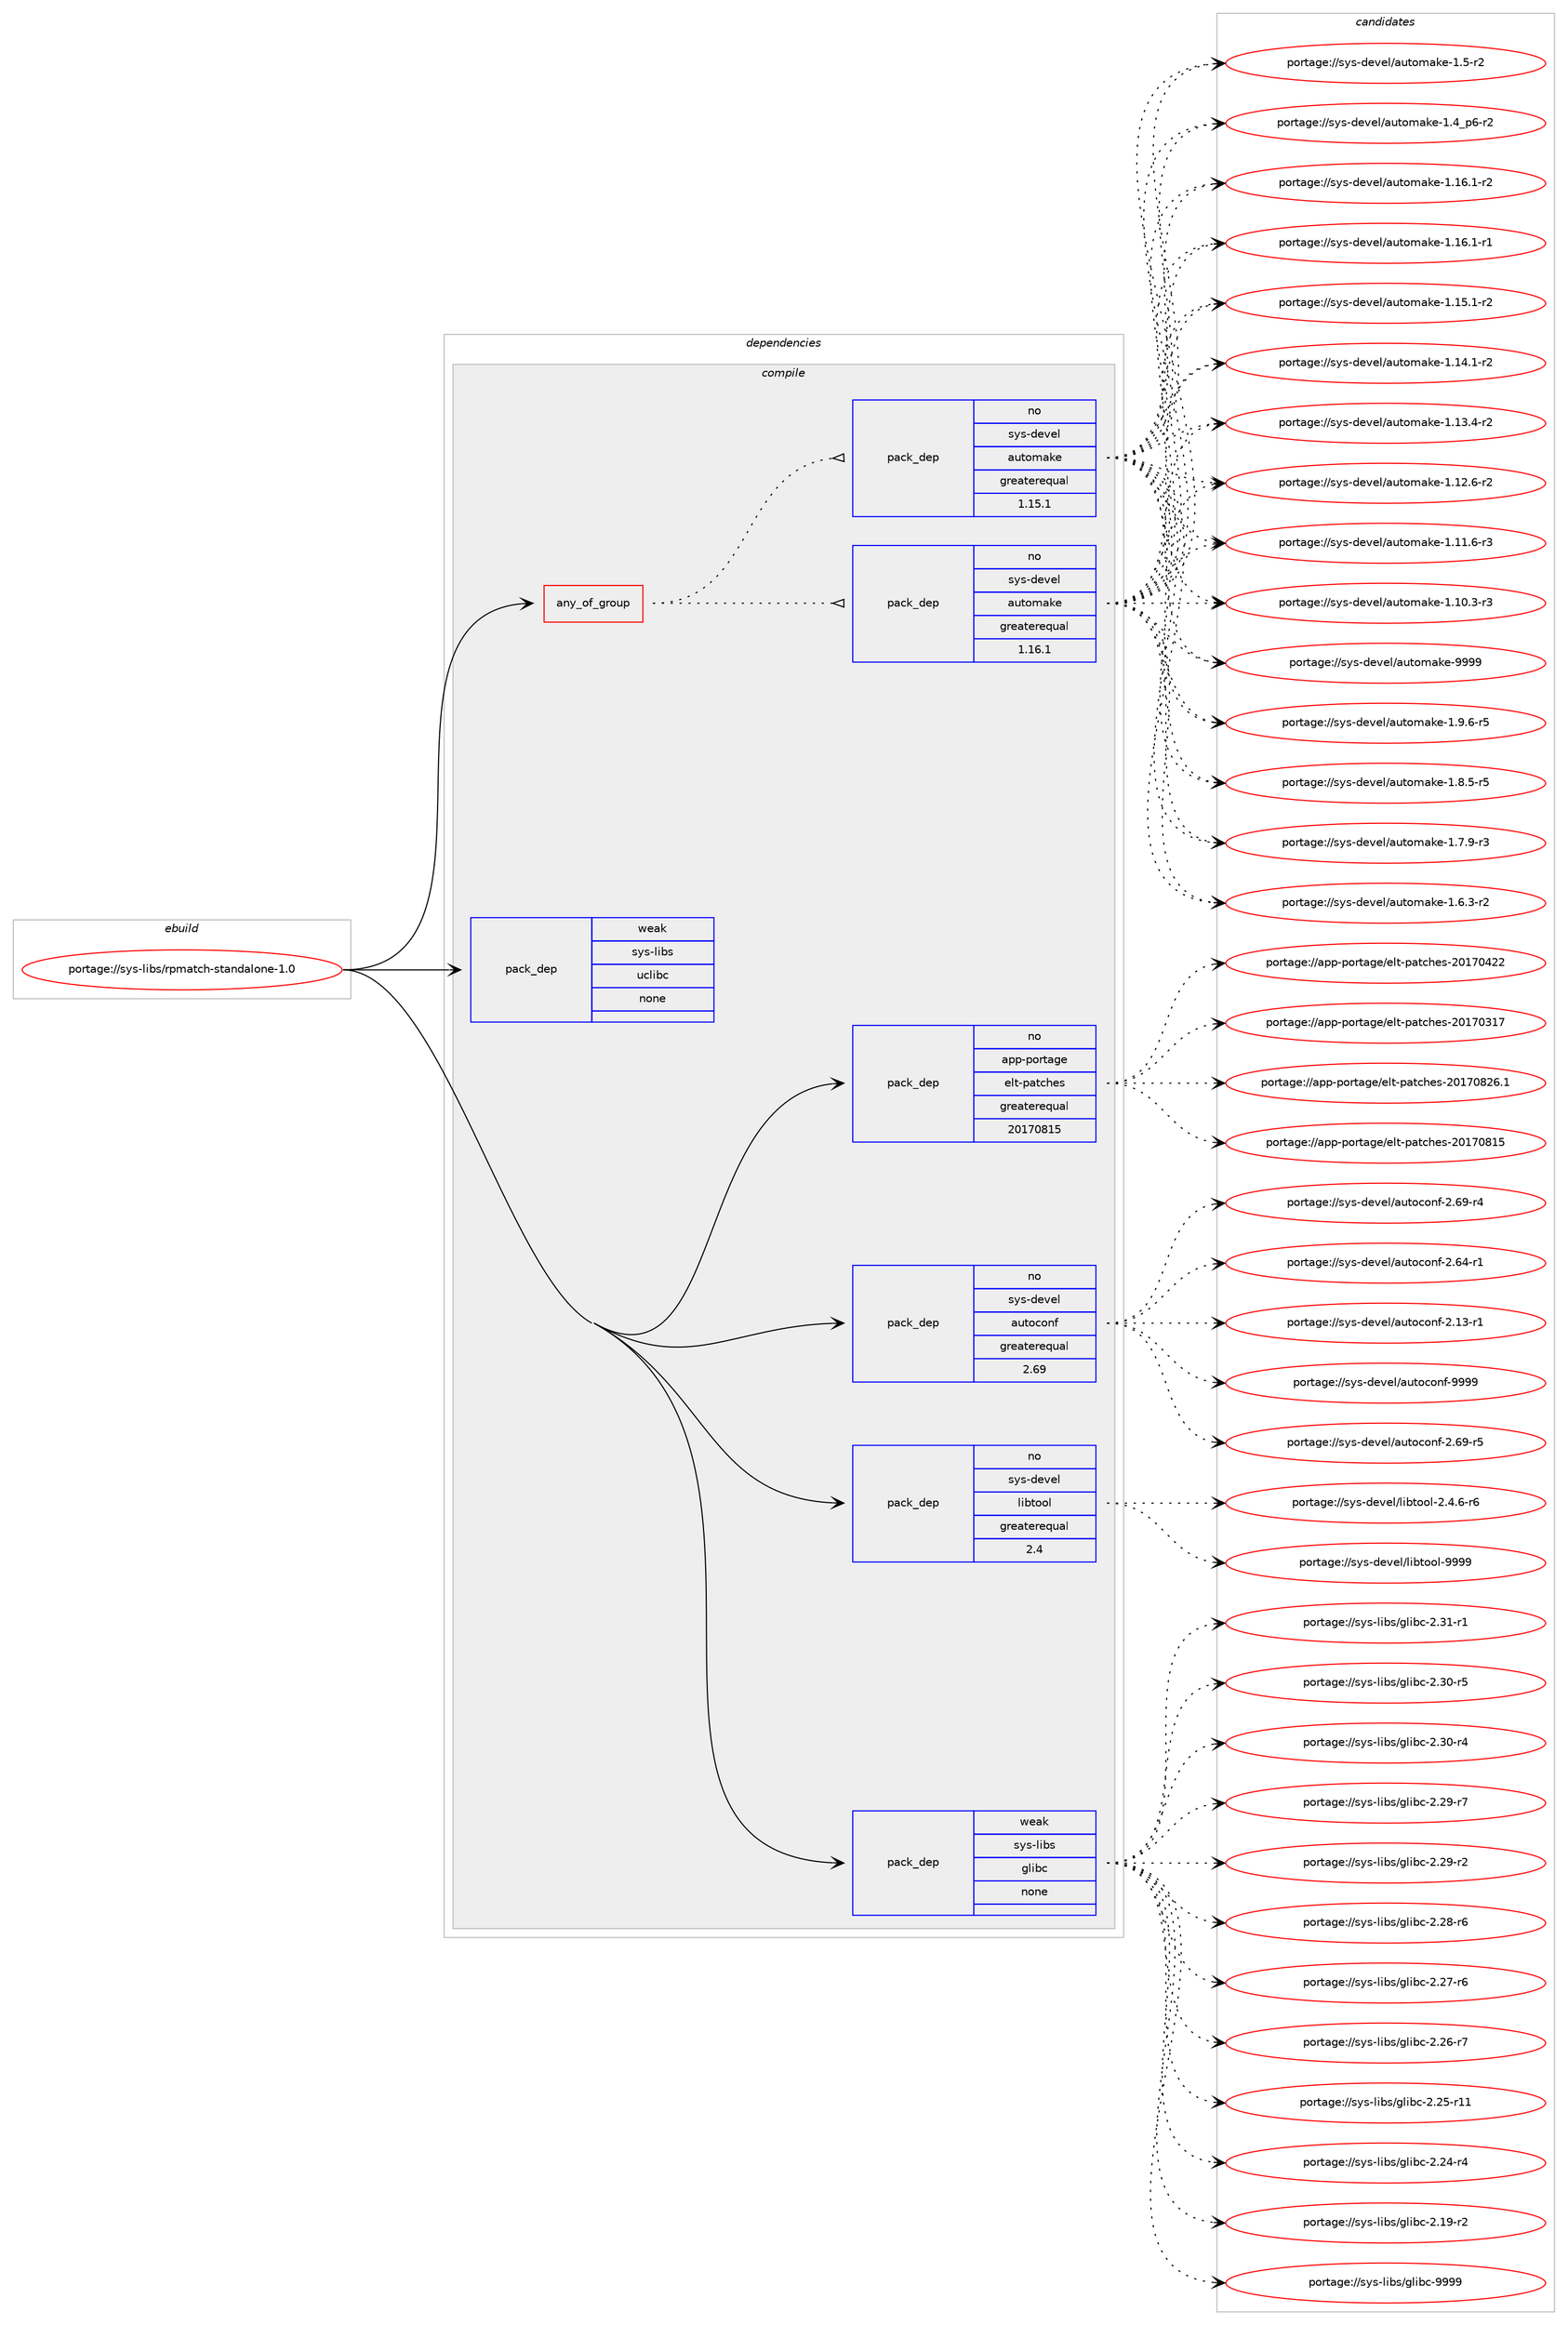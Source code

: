 digraph prolog {

# *************
# Graph options
# *************

newrank=true;
concentrate=true;
compound=true;
graph [rankdir=LR,fontname=Helvetica,fontsize=10,ranksep=1.5];#, ranksep=2.5, nodesep=0.2];
edge  [arrowhead=vee];
node  [fontname=Helvetica,fontsize=10];

# **********
# The ebuild
# **********

subgraph cluster_leftcol {
color=gray;
rank=same;
label=<<i>ebuild</i>>;
id [label="portage://sys-libs/rpmatch-standalone-1.0", color=red, width=4, href="../sys-libs/rpmatch-standalone-1.0.svg"];
}

# ****************
# The dependencies
# ****************

subgraph cluster_midcol {
color=gray;
label=<<i>dependencies</i>>;
subgraph cluster_compile {
fillcolor="#eeeeee";
style=filled;
label=<<i>compile</i>>;
subgraph any572 {
dependency21129 [label=<<TABLE BORDER="0" CELLBORDER="1" CELLSPACING="0" CELLPADDING="4"><TR><TD CELLPADDING="10">any_of_group</TD></TR></TABLE>>, shape=none, color=red];subgraph pack17446 {
dependency21130 [label=<<TABLE BORDER="0" CELLBORDER="1" CELLSPACING="0" CELLPADDING="4" WIDTH="220"><TR><TD ROWSPAN="6" CELLPADDING="30">pack_dep</TD></TR><TR><TD WIDTH="110">no</TD></TR><TR><TD>sys-devel</TD></TR><TR><TD>automake</TD></TR><TR><TD>greaterequal</TD></TR><TR><TD>1.16.1</TD></TR></TABLE>>, shape=none, color=blue];
}
dependency21129:e -> dependency21130:w [weight=20,style="dotted",arrowhead="oinv"];
subgraph pack17447 {
dependency21131 [label=<<TABLE BORDER="0" CELLBORDER="1" CELLSPACING="0" CELLPADDING="4" WIDTH="220"><TR><TD ROWSPAN="6" CELLPADDING="30">pack_dep</TD></TR><TR><TD WIDTH="110">no</TD></TR><TR><TD>sys-devel</TD></TR><TR><TD>automake</TD></TR><TR><TD>greaterequal</TD></TR><TR><TD>1.15.1</TD></TR></TABLE>>, shape=none, color=blue];
}
dependency21129:e -> dependency21131:w [weight=20,style="dotted",arrowhead="oinv"];
}
id:e -> dependency21129:w [weight=20,style="solid",arrowhead="vee"];
subgraph pack17448 {
dependency21132 [label=<<TABLE BORDER="0" CELLBORDER="1" CELLSPACING="0" CELLPADDING="4" WIDTH="220"><TR><TD ROWSPAN="6" CELLPADDING="30">pack_dep</TD></TR><TR><TD WIDTH="110">no</TD></TR><TR><TD>app-portage</TD></TR><TR><TD>elt-patches</TD></TR><TR><TD>greaterequal</TD></TR><TR><TD>20170815</TD></TR></TABLE>>, shape=none, color=blue];
}
id:e -> dependency21132:w [weight=20,style="solid",arrowhead="vee"];
subgraph pack17449 {
dependency21133 [label=<<TABLE BORDER="0" CELLBORDER="1" CELLSPACING="0" CELLPADDING="4" WIDTH="220"><TR><TD ROWSPAN="6" CELLPADDING="30">pack_dep</TD></TR><TR><TD WIDTH="110">no</TD></TR><TR><TD>sys-devel</TD></TR><TR><TD>autoconf</TD></TR><TR><TD>greaterequal</TD></TR><TR><TD>2.69</TD></TR></TABLE>>, shape=none, color=blue];
}
id:e -> dependency21133:w [weight=20,style="solid",arrowhead="vee"];
subgraph pack17450 {
dependency21134 [label=<<TABLE BORDER="0" CELLBORDER="1" CELLSPACING="0" CELLPADDING="4" WIDTH="220"><TR><TD ROWSPAN="6" CELLPADDING="30">pack_dep</TD></TR><TR><TD WIDTH="110">no</TD></TR><TR><TD>sys-devel</TD></TR><TR><TD>libtool</TD></TR><TR><TD>greaterequal</TD></TR><TR><TD>2.4</TD></TR></TABLE>>, shape=none, color=blue];
}
id:e -> dependency21134:w [weight=20,style="solid",arrowhead="vee"];
subgraph pack17451 {
dependency21135 [label=<<TABLE BORDER="0" CELLBORDER="1" CELLSPACING="0" CELLPADDING="4" WIDTH="220"><TR><TD ROWSPAN="6" CELLPADDING="30">pack_dep</TD></TR><TR><TD WIDTH="110">weak</TD></TR><TR><TD>sys-libs</TD></TR><TR><TD>glibc</TD></TR><TR><TD>none</TD></TR><TR><TD></TD></TR></TABLE>>, shape=none, color=blue];
}
id:e -> dependency21135:w [weight=20,style="solid",arrowhead="vee"];
subgraph pack17452 {
dependency21136 [label=<<TABLE BORDER="0" CELLBORDER="1" CELLSPACING="0" CELLPADDING="4" WIDTH="220"><TR><TD ROWSPAN="6" CELLPADDING="30">pack_dep</TD></TR><TR><TD WIDTH="110">weak</TD></TR><TR><TD>sys-libs</TD></TR><TR><TD>uclibc</TD></TR><TR><TD>none</TD></TR><TR><TD></TD></TR></TABLE>>, shape=none, color=blue];
}
id:e -> dependency21136:w [weight=20,style="solid",arrowhead="vee"];
}
subgraph cluster_compileandrun {
fillcolor="#eeeeee";
style=filled;
label=<<i>compile and run</i>>;
}
subgraph cluster_run {
fillcolor="#eeeeee";
style=filled;
label=<<i>run</i>>;
}
}

# **************
# The candidates
# **************

subgraph cluster_choices {
rank=same;
color=gray;
label=<<i>candidates</i>>;

subgraph choice17446 {
color=black;
nodesep=1;
choice115121115451001011181011084797117116111109971071014557575757 [label="portage://sys-devel/automake-9999", color=red, width=4,href="../sys-devel/automake-9999.svg"];
choice115121115451001011181011084797117116111109971071014549465746544511453 [label="portage://sys-devel/automake-1.9.6-r5", color=red, width=4,href="../sys-devel/automake-1.9.6-r5.svg"];
choice115121115451001011181011084797117116111109971071014549465646534511453 [label="portage://sys-devel/automake-1.8.5-r5", color=red, width=4,href="../sys-devel/automake-1.8.5-r5.svg"];
choice115121115451001011181011084797117116111109971071014549465546574511451 [label="portage://sys-devel/automake-1.7.9-r3", color=red, width=4,href="../sys-devel/automake-1.7.9-r3.svg"];
choice115121115451001011181011084797117116111109971071014549465446514511450 [label="portage://sys-devel/automake-1.6.3-r2", color=red, width=4,href="../sys-devel/automake-1.6.3-r2.svg"];
choice11512111545100101118101108479711711611110997107101454946534511450 [label="portage://sys-devel/automake-1.5-r2", color=red, width=4,href="../sys-devel/automake-1.5-r2.svg"];
choice115121115451001011181011084797117116111109971071014549465295112544511450 [label="portage://sys-devel/automake-1.4_p6-r2", color=red, width=4,href="../sys-devel/automake-1.4_p6-r2.svg"];
choice11512111545100101118101108479711711611110997107101454946495446494511450 [label="portage://sys-devel/automake-1.16.1-r2", color=red, width=4,href="../sys-devel/automake-1.16.1-r2.svg"];
choice11512111545100101118101108479711711611110997107101454946495446494511449 [label="portage://sys-devel/automake-1.16.1-r1", color=red, width=4,href="../sys-devel/automake-1.16.1-r1.svg"];
choice11512111545100101118101108479711711611110997107101454946495346494511450 [label="portage://sys-devel/automake-1.15.1-r2", color=red, width=4,href="../sys-devel/automake-1.15.1-r2.svg"];
choice11512111545100101118101108479711711611110997107101454946495246494511450 [label="portage://sys-devel/automake-1.14.1-r2", color=red, width=4,href="../sys-devel/automake-1.14.1-r2.svg"];
choice11512111545100101118101108479711711611110997107101454946495146524511450 [label="portage://sys-devel/automake-1.13.4-r2", color=red, width=4,href="../sys-devel/automake-1.13.4-r2.svg"];
choice11512111545100101118101108479711711611110997107101454946495046544511450 [label="portage://sys-devel/automake-1.12.6-r2", color=red, width=4,href="../sys-devel/automake-1.12.6-r2.svg"];
choice11512111545100101118101108479711711611110997107101454946494946544511451 [label="portage://sys-devel/automake-1.11.6-r3", color=red, width=4,href="../sys-devel/automake-1.11.6-r3.svg"];
choice11512111545100101118101108479711711611110997107101454946494846514511451 [label="portage://sys-devel/automake-1.10.3-r3", color=red, width=4,href="../sys-devel/automake-1.10.3-r3.svg"];
dependency21130:e -> choice115121115451001011181011084797117116111109971071014557575757:w [style=dotted,weight="100"];
dependency21130:e -> choice115121115451001011181011084797117116111109971071014549465746544511453:w [style=dotted,weight="100"];
dependency21130:e -> choice115121115451001011181011084797117116111109971071014549465646534511453:w [style=dotted,weight="100"];
dependency21130:e -> choice115121115451001011181011084797117116111109971071014549465546574511451:w [style=dotted,weight="100"];
dependency21130:e -> choice115121115451001011181011084797117116111109971071014549465446514511450:w [style=dotted,weight="100"];
dependency21130:e -> choice11512111545100101118101108479711711611110997107101454946534511450:w [style=dotted,weight="100"];
dependency21130:e -> choice115121115451001011181011084797117116111109971071014549465295112544511450:w [style=dotted,weight="100"];
dependency21130:e -> choice11512111545100101118101108479711711611110997107101454946495446494511450:w [style=dotted,weight="100"];
dependency21130:e -> choice11512111545100101118101108479711711611110997107101454946495446494511449:w [style=dotted,weight="100"];
dependency21130:e -> choice11512111545100101118101108479711711611110997107101454946495346494511450:w [style=dotted,weight="100"];
dependency21130:e -> choice11512111545100101118101108479711711611110997107101454946495246494511450:w [style=dotted,weight="100"];
dependency21130:e -> choice11512111545100101118101108479711711611110997107101454946495146524511450:w [style=dotted,weight="100"];
dependency21130:e -> choice11512111545100101118101108479711711611110997107101454946495046544511450:w [style=dotted,weight="100"];
dependency21130:e -> choice11512111545100101118101108479711711611110997107101454946494946544511451:w [style=dotted,weight="100"];
dependency21130:e -> choice11512111545100101118101108479711711611110997107101454946494846514511451:w [style=dotted,weight="100"];
}
subgraph choice17447 {
color=black;
nodesep=1;
choice115121115451001011181011084797117116111109971071014557575757 [label="portage://sys-devel/automake-9999", color=red, width=4,href="../sys-devel/automake-9999.svg"];
choice115121115451001011181011084797117116111109971071014549465746544511453 [label="portage://sys-devel/automake-1.9.6-r5", color=red, width=4,href="../sys-devel/automake-1.9.6-r5.svg"];
choice115121115451001011181011084797117116111109971071014549465646534511453 [label="portage://sys-devel/automake-1.8.5-r5", color=red, width=4,href="../sys-devel/automake-1.8.5-r5.svg"];
choice115121115451001011181011084797117116111109971071014549465546574511451 [label="portage://sys-devel/automake-1.7.9-r3", color=red, width=4,href="../sys-devel/automake-1.7.9-r3.svg"];
choice115121115451001011181011084797117116111109971071014549465446514511450 [label="portage://sys-devel/automake-1.6.3-r2", color=red, width=4,href="../sys-devel/automake-1.6.3-r2.svg"];
choice11512111545100101118101108479711711611110997107101454946534511450 [label="portage://sys-devel/automake-1.5-r2", color=red, width=4,href="../sys-devel/automake-1.5-r2.svg"];
choice115121115451001011181011084797117116111109971071014549465295112544511450 [label="portage://sys-devel/automake-1.4_p6-r2", color=red, width=4,href="../sys-devel/automake-1.4_p6-r2.svg"];
choice11512111545100101118101108479711711611110997107101454946495446494511450 [label="portage://sys-devel/automake-1.16.1-r2", color=red, width=4,href="../sys-devel/automake-1.16.1-r2.svg"];
choice11512111545100101118101108479711711611110997107101454946495446494511449 [label="portage://sys-devel/automake-1.16.1-r1", color=red, width=4,href="../sys-devel/automake-1.16.1-r1.svg"];
choice11512111545100101118101108479711711611110997107101454946495346494511450 [label="portage://sys-devel/automake-1.15.1-r2", color=red, width=4,href="../sys-devel/automake-1.15.1-r2.svg"];
choice11512111545100101118101108479711711611110997107101454946495246494511450 [label="portage://sys-devel/automake-1.14.1-r2", color=red, width=4,href="../sys-devel/automake-1.14.1-r2.svg"];
choice11512111545100101118101108479711711611110997107101454946495146524511450 [label="portage://sys-devel/automake-1.13.4-r2", color=red, width=4,href="../sys-devel/automake-1.13.4-r2.svg"];
choice11512111545100101118101108479711711611110997107101454946495046544511450 [label="portage://sys-devel/automake-1.12.6-r2", color=red, width=4,href="../sys-devel/automake-1.12.6-r2.svg"];
choice11512111545100101118101108479711711611110997107101454946494946544511451 [label="portage://sys-devel/automake-1.11.6-r3", color=red, width=4,href="../sys-devel/automake-1.11.6-r3.svg"];
choice11512111545100101118101108479711711611110997107101454946494846514511451 [label="portage://sys-devel/automake-1.10.3-r3", color=red, width=4,href="../sys-devel/automake-1.10.3-r3.svg"];
dependency21131:e -> choice115121115451001011181011084797117116111109971071014557575757:w [style=dotted,weight="100"];
dependency21131:e -> choice115121115451001011181011084797117116111109971071014549465746544511453:w [style=dotted,weight="100"];
dependency21131:e -> choice115121115451001011181011084797117116111109971071014549465646534511453:w [style=dotted,weight="100"];
dependency21131:e -> choice115121115451001011181011084797117116111109971071014549465546574511451:w [style=dotted,weight="100"];
dependency21131:e -> choice115121115451001011181011084797117116111109971071014549465446514511450:w [style=dotted,weight="100"];
dependency21131:e -> choice11512111545100101118101108479711711611110997107101454946534511450:w [style=dotted,weight="100"];
dependency21131:e -> choice115121115451001011181011084797117116111109971071014549465295112544511450:w [style=dotted,weight="100"];
dependency21131:e -> choice11512111545100101118101108479711711611110997107101454946495446494511450:w [style=dotted,weight="100"];
dependency21131:e -> choice11512111545100101118101108479711711611110997107101454946495446494511449:w [style=dotted,weight="100"];
dependency21131:e -> choice11512111545100101118101108479711711611110997107101454946495346494511450:w [style=dotted,weight="100"];
dependency21131:e -> choice11512111545100101118101108479711711611110997107101454946495246494511450:w [style=dotted,weight="100"];
dependency21131:e -> choice11512111545100101118101108479711711611110997107101454946495146524511450:w [style=dotted,weight="100"];
dependency21131:e -> choice11512111545100101118101108479711711611110997107101454946495046544511450:w [style=dotted,weight="100"];
dependency21131:e -> choice11512111545100101118101108479711711611110997107101454946494946544511451:w [style=dotted,weight="100"];
dependency21131:e -> choice11512111545100101118101108479711711611110997107101454946494846514511451:w [style=dotted,weight="100"];
}
subgraph choice17448 {
color=black;
nodesep=1;
choice971121124511211111411697103101471011081164511297116991041011154550484955485650544649 [label="portage://app-portage/elt-patches-20170826.1", color=red, width=4,href="../app-portage/elt-patches-20170826.1.svg"];
choice97112112451121111141169710310147101108116451129711699104101115455048495548564953 [label="portage://app-portage/elt-patches-20170815", color=red, width=4,href="../app-portage/elt-patches-20170815.svg"];
choice97112112451121111141169710310147101108116451129711699104101115455048495548525050 [label="portage://app-portage/elt-patches-20170422", color=red, width=4,href="../app-portage/elt-patches-20170422.svg"];
choice97112112451121111141169710310147101108116451129711699104101115455048495548514955 [label="portage://app-portage/elt-patches-20170317", color=red, width=4,href="../app-portage/elt-patches-20170317.svg"];
dependency21132:e -> choice971121124511211111411697103101471011081164511297116991041011154550484955485650544649:w [style=dotted,weight="100"];
dependency21132:e -> choice97112112451121111141169710310147101108116451129711699104101115455048495548564953:w [style=dotted,weight="100"];
dependency21132:e -> choice97112112451121111141169710310147101108116451129711699104101115455048495548525050:w [style=dotted,weight="100"];
dependency21132:e -> choice97112112451121111141169710310147101108116451129711699104101115455048495548514955:w [style=dotted,weight="100"];
}
subgraph choice17449 {
color=black;
nodesep=1;
choice115121115451001011181011084797117116111991111101024557575757 [label="portage://sys-devel/autoconf-9999", color=red, width=4,href="../sys-devel/autoconf-9999.svg"];
choice1151211154510010111810110847971171161119911111010245504654574511453 [label="portage://sys-devel/autoconf-2.69-r5", color=red, width=4,href="../sys-devel/autoconf-2.69-r5.svg"];
choice1151211154510010111810110847971171161119911111010245504654574511452 [label="portage://sys-devel/autoconf-2.69-r4", color=red, width=4,href="../sys-devel/autoconf-2.69-r4.svg"];
choice1151211154510010111810110847971171161119911111010245504654524511449 [label="portage://sys-devel/autoconf-2.64-r1", color=red, width=4,href="../sys-devel/autoconf-2.64-r1.svg"];
choice1151211154510010111810110847971171161119911111010245504649514511449 [label="portage://sys-devel/autoconf-2.13-r1", color=red, width=4,href="../sys-devel/autoconf-2.13-r1.svg"];
dependency21133:e -> choice115121115451001011181011084797117116111991111101024557575757:w [style=dotted,weight="100"];
dependency21133:e -> choice1151211154510010111810110847971171161119911111010245504654574511453:w [style=dotted,weight="100"];
dependency21133:e -> choice1151211154510010111810110847971171161119911111010245504654574511452:w [style=dotted,weight="100"];
dependency21133:e -> choice1151211154510010111810110847971171161119911111010245504654524511449:w [style=dotted,weight="100"];
dependency21133:e -> choice1151211154510010111810110847971171161119911111010245504649514511449:w [style=dotted,weight="100"];
}
subgraph choice17450 {
color=black;
nodesep=1;
choice1151211154510010111810110847108105981161111111084557575757 [label="portage://sys-devel/libtool-9999", color=red, width=4,href="../sys-devel/libtool-9999.svg"];
choice1151211154510010111810110847108105981161111111084550465246544511454 [label="portage://sys-devel/libtool-2.4.6-r6", color=red, width=4,href="../sys-devel/libtool-2.4.6-r6.svg"];
dependency21134:e -> choice1151211154510010111810110847108105981161111111084557575757:w [style=dotted,weight="100"];
dependency21134:e -> choice1151211154510010111810110847108105981161111111084550465246544511454:w [style=dotted,weight="100"];
}
subgraph choice17451 {
color=black;
nodesep=1;
choice11512111545108105981154710310810598994557575757 [label="portage://sys-libs/glibc-9999", color=red, width=4,href="../sys-libs/glibc-9999.svg"];
choice115121115451081059811547103108105989945504651494511449 [label="portage://sys-libs/glibc-2.31-r1", color=red, width=4,href="../sys-libs/glibc-2.31-r1.svg"];
choice115121115451081059811547103108105989945504651484511453 [label="portage://sys-libs/glibc-2.30-r5", color=red, width=4,href="../sys-libs/glibc-2.30-r5.svg"];
choice115121115451081059811547103108105989945504651484511452 [label="portage://sys-libs/glibc-2.30-r4", color=red, width=4,href="../sys-libs/glibc-2.30-r4.svg"];
choice115121115451081059811547103108105989945504650574511455 [label="portage://sys-libs/glibc-2.29-r7", color=red, width=4,href="../sys-libs/glibc-2.29-r7.svg"];
choice115121115451081059811547103108105989945504650574511450 [label="portage://sys-libs/glibc-2.29-r2", color=red, width=4,href="../sys-libs/glibc-2.29-r2.svg"];
choice115121115451081059811547103108105989945504650564511454 [label="portage://sys-libs/glibc-2.28-r6", color=red, width=4,href="../sys-libs/glibc-2.28-r6.svg"];
choice115121115451081059811547103108105989945504650554511454 [label="portage://sys-libs/glibc-2.27-r6", color=red, width=4,href="../sys-libs/glibc-2.27-r6.svg"];
choice115121115451081059811547103108105989945504650544511455 [label="portage://sys-libs/glibc-2.26-r7", color=red, width=4,href="../sys-libs/glibc-2.26-r7.svg"];
choice11512111545108105981154710310810598994550465053451144949 [label="portage://sys-libs/glibc-2.25-r11", color=red, width=4,href="../sys-libs/glibc-2.25-r11.svg"];
choice115121115451081059811547103108105989945504650524511452 [label="portage://sys-libs/glibc-2.24-r4", color=red, width=4,href="../sys-libs/glibc-2.24-r4.svg"];
choice115121115451081059811547103108105989945504649574511450 [label="portage://sys-libs/glibc-2.19-r2", color=red, width=4,href="../sys-libs/glibc-2.19-r2.svg"];
dependency21135:e -> choice11512111545108105981154710310810598994557575757:w [style=dotted,weight="100"];
dependency21135:e -> choice115121115451081059811547103108105989945504651494511449:w [style=dotted,weight="100"];
dependency21135:e -> choice115121115451081059811547103108105989945504651484511453:w [style=dotted,weight="100"];
dependency21135:e -> choice115121115451081059811547103108105989945504651484511452:w [style=dotted,weight="100"];
dependency21135:e -> choice115121115451081059811547103108105989945504650574511455:w [style=dotted,weight="100"];
dependency21135:e -> choice115121115451081059811547103108105989945504650574511450:w [style=dotted,weight="100"];
dependency21135:e -> choice115121115451081059811547103108105989945504650564511454:w [style=dotted,weight="100"];
dependency21135:e -> choice115121115451081059811547103108105989945504650554511454:w [style=dotted,weight="100"];
dependency21135:e -> choice115121115451081059811547103108105989945504650544511455:w [style=dotted,weight="100"];
dependency21135:e -> choice11512111545108105981154710310810598994550465053451144949:w [style=dotted,weight="100"];
dependency21135:e -> choice115121115451081059811547103108105989945504650524511452:w [style=dotted,weight="100"];
dependency21135:e -> choice115121115451081059811547103108105989945504649574511450:w [style=dotted,weight="100"];
}
subgraph choice17452 {
color=black;
nodesep=1;
}
}

}
